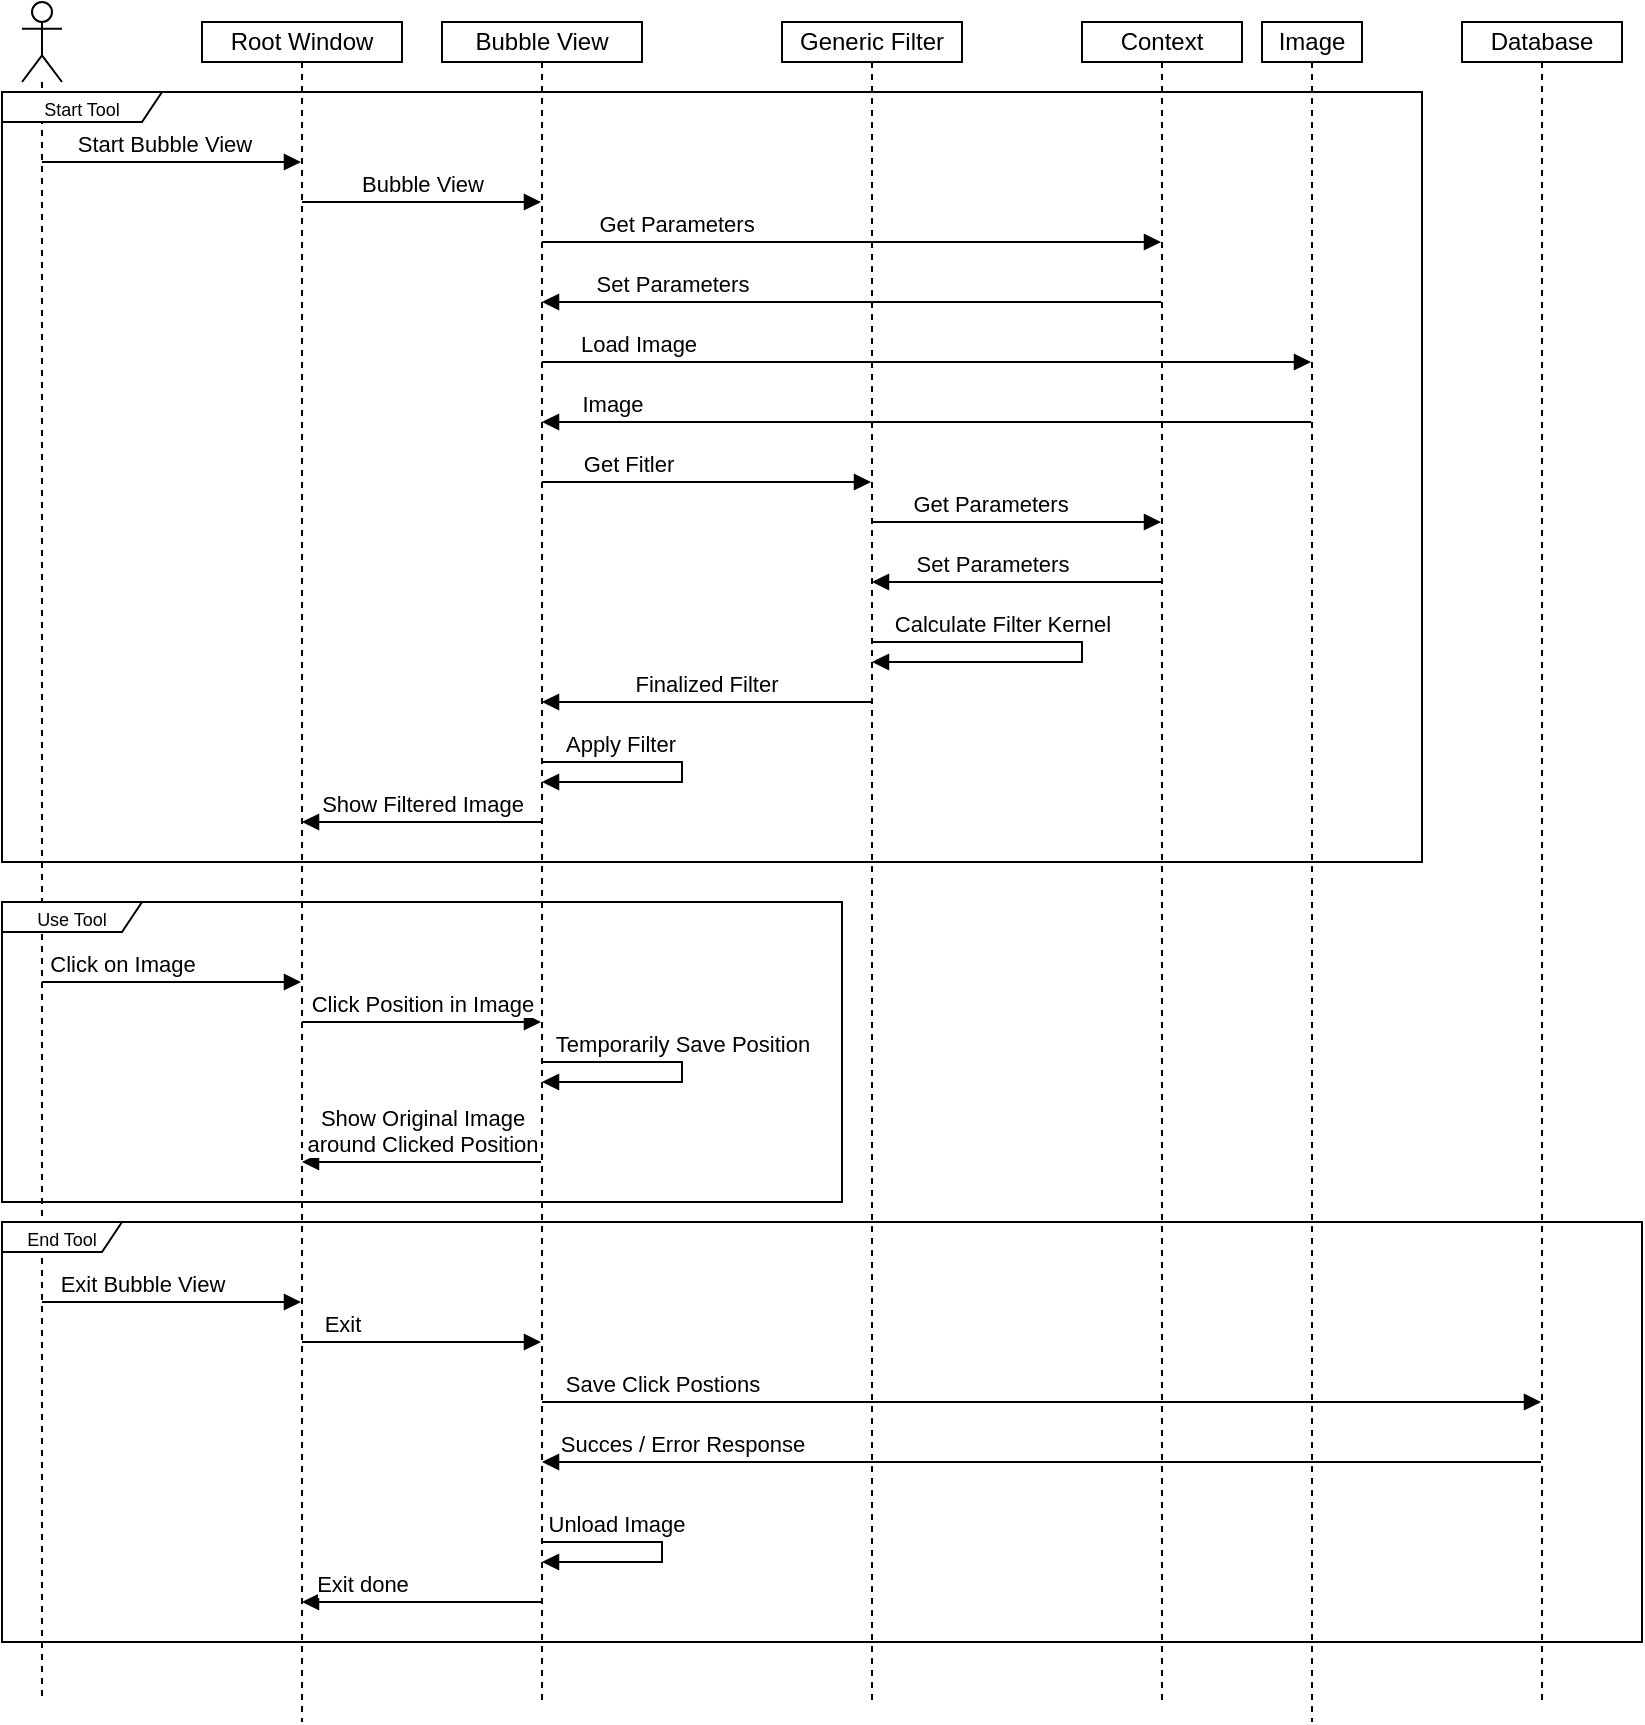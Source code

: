 <mxfile version="15.7.1" type="device"><diagram id="kgpKYQtTHZ0yAKxKKP6v" name="Page-1"><mxGraphModel dx="2031" dy="1114" grid="1" gridSize="10" guides="1" tooltips="1" connect="1" arrows="1" fold="1" page="1" pageScale="1" pageWidth="850" pageHeight="1100" math="0" shadow="0"><root><mxCell id="0"/><mxCell id="1" parent="0"/><mxCell id="TTqXXiYDlgB3qTZxr-5M-2" value="" style="shape=umlLifeline;participant=umlActor;perimeter=lifelinePerimeter;whiteSpace=wrap;html=1;container=1;collapsible=0;recursiveResize=0;verticalAlign=top;spacingTop=36;outlineConnect=0;size=40;" parent="1" vertex="1"><mxGeometry x="100" y="40" width="20" height="850" as="geometry"/></mxCell><mxCell id="TTqXXiYDlgB3qTZxr-5M-3" value="Root Window" style="shape=umlLifeline;perimeter=lifelinePerimeter;whiteSpace=wrap;html=1;container=1;collapsible=0;recursiveResize=0;outlineConnect=0;size=20;" parent="1" vertex="1"><mxGeometry x="190" y="50" width="100" height="850" as="geometry"/></mxCell><mxCell id="TTqXXiYDlgB3qTZxr-5M-4" value="Bubble View" style="shape=umlLifeline;perimeter=lifelinePerimeter;whiteSpace=wrap;html=1;container=1;collapsible=0;recursiveResize=0;outlineConnect=0;size=20;" parent="1" vertex="1"><mxGeometry x="310" y="50" width="100" height="840" as="geometry"/></mxCell><mxCell id="TTqXXiYDlgB3qTZxr-5M-10" value="Generic Filter" style="shape=umlLifeline;perimeter=lifelinePerimeter;whiteSpace=wrap;html=1;container=1;collapsible=0;recursiveResize=0;outlineConnect=0;size=20;" parent="1" vertex="1"><mxGeometry x="480" y="50" width="90" height="840" as="geometry"/></mxCell><mxCell id="TTqXXiYDlgB3qTZxr-5M-13" value="Start Bubble View" style="html=1;verticalAlign=bottom;endArrow=block;rounded=0;edgeStyle=orthogonalEdgeStyle;" parent="1" source="TTqXXiYDlgB3qTZxr-5M-2" target="TTqXXiYDlgB3qTZxr-5M-3" edge="1"><mxGeometry x="-0.069" width="80" relative="1" as="geometry"><mxPoint x="370" y="90" as="sourcePoint"/><mxPoint x="450" y="90" as="targetPoint"/><Array as="points"><mxPoint x="180" y="120"/><mxPoint x="180" y="120"/></Array><mxPoint as="offset"/></mxGeometry></mxCell><mxCell id="TTqXXiYDlgB3qTZxr-5M-14" value="Bubble View" style="html=1;verticalAlign=bottom;endArrow=block;rounded=0;edgeStyle=orthogonalEdgeStyle;" parent="1" source="TTqXXiYDlgB3qTZxr-5M-3" target="TTqXXiYDlgB3qTZxr-5M-4" edge="1"><mxGeometry width="80" relative="1" as="geometry"><mxPoint x="370" y="90" as="sourcePoint"/><mxPoint x="450" y="90" as="targetPoint"/><Array as="points"><mxPoint x="300" y="140"/><mxPoint x="300" y="140"/></Array></mxGeometry></mxCell><mxCell id="TTqXXiYDlgB3qTZxr-5M-15" value="Get Parameters" style="html=1;verticalAlign=bottom;endArrow=block;rounded=0;edgeStyle=orthogonalEdgeStyle;" parent="1" source="TTqXXiYDlgB3qTZxr-5M-4" target="TTqXXiYDlgB3qTZxr-5M-16" edge="1"><mxGeometry x="-0.57" width="80" relative="1" as="geometry"><mxPoint x="370" y="90" as="sourcePoint"/><mxPoint x="780" y="210" as="targetPoint"/><Array as="points"><mxPoint x="430" y="160"/><mxPoint x="430" y="160"/></Array><mxPoint as="offset"/></mxGeometry></mxCell><mxCell id="TTqXXiYDlgB3qTZxr-5M-16" value="Context" style="shape=umlLifeline;perimeter=lifelinePerimeter;whiteSpace=wrap;html=1;container=1;collapsible=0;recursiveResize=0;outlineConnect=0;size=20;" parent="1" vertex="1"><mxGeometry x="630" y="50" width="80" height="840" as="geometry"/></mxCell><mxCell id="TTqXXiYDlgB3qTZxr-5M-17" value="Image" style="shape=umlLifeline;perimeter=lifelinePerimeter;whiteSpace=wrap;html=1;container=1;collapsible=0;recursiveResize=0;outlineConnect=0;size=20;" parent="1" vertex="1"><mxGeometry x="720" y="50" width="50" height="850" as="geometry"/></mxCell><mxCell id="TTqXXiYDlgB3qTZxr-5M-19" value="Set Parameters" style="html=1;verticalAlign=bottom;endArrow=block;rounded=0;edgeStyle=orthogonalEdgeStyle;" parent="1" source="TTqXXiYDlgB3qTZxr-5M-16" target="TTqXXiYDlgB3qTZxr-5M-4" edge="1"><mxGeometry x="0.588" width="80" relative="1" as="geometry"><mxPoint x="370" y="240" as="sourcePoint"/><mxPoint x="450" y="240" as="targetPoint"/><Array as="points"><mxPoint x="480" y="190"/><mxPoint x="480" y="190"/></Array><mxPoint x="1" as="offset"/></mxGeometry></mxCell><mxCell id="TTqXXiYDlgB3qTZxr-5M-20" value="Load Image" style="html=1;verticalAlign=bottom;endArrow=block;rounded=0;edgeStyle=orthogonalEdgeStyle;" parent="1" source="TTqXXiYDlgB3qTZxr-5M-4" target="TTqXXiYDlgB3qTZxr-5M-17" edge="1"><mxGeometry x="-0.753" width="80" relative="1" as="geometry"><mxPoint x="370" y="240" as="sourcePoint"/><mxPoint x="450" y="240" as="targetPoint"/><Array as="points"><mxPoint x="520" y="220"/><mxPoint x="520" y="220"/></Array><mxPoint as="offset"/></mxGeometry></mxCell><mxCell id="TTqXXiYDlgB3qTZxr-5M-21" value="Image" style="html=1;verticalAlign=bottom;endArrow=block;rounded=0;edgeStyle=orthogonalEdgeStyle;" parent="1" source="TTqXXiYDlgB3qTZxr-5M-17" target="TTqXXiYDlgB3qTZxr-5M-4" edge="1"><mxGeometry x="0.818" width="80" relative="1" as="geometry"><mxPoint x="370" y="240" as="sourcePoint"/><mxPoint x="450" y="240" as="targetPoint"/><Array as="points"><mxPoint x="530" y="250"/><mxPoint x="530" y="250"/></Array><mxPoint as="offset"/></mxGeometry></mxCell><mxCell id="TTqXXiYDlgB3qTZxr-5M-22" value="Get Fitler" style="html=1;verticalAlign=bottom;endArrow=block;rounded=0;edgeStyle=orthogonalEdgeStyle;" parent="1" source="TTqXXiYDlgB3qTZxr-5M-4" target="TTqXXiYDlgB3qTZxr-5M-10" edge="1"><mxGeometry x="-0.492" width="80" relative="1" as="geometry"><mxPoint x="370" y="240" as="sourcePoint"/><mxPoint x="450" y="240" as="targetPoint"/><Array as="points"><mxPoint x="420" y="280"/><mxPoint x="420" y="280"/></Array><mxPoint x="1" as="offset"/></mxGeometry></mxCell><mxCell id="TTqXXiYDlgB3qTZxr-5M-23" value="Get Parameters" style="html=1;verticalAlign=bottom;endArrow=block;rounded=0;edgeStyle=orthogonalEdgeStyle;" parent="1" source="TTqXXiYDlgB3qTZxr-5M-10" target="TTqXXiYDlgB3qTZxr-5M-16" edge="1"><mxGeometry x="-0.192" width="80" relative="1" as="geometry"><mxPoint x="370" y="240" as="sourcePoint"/><mxPoint x="450" y="240" as="targetPoint"/><Array as="points"><mxPoint x="600" y="300"/><mxPoint x="600" y="300"/></Array><mxPoint as="offset"/></mxGeometry></mxCell><mxCell id="TTqXXiYDlgB3qTZxr-5M-24" value="Set Parameters" style="html=1;verticalAlign=bottom;endArrow=block;rounded=0;edgeStyle=orthogonalEdgeStyle;" parent="1" source="TTqXXiYDlgB3qTZxr-5M-16" target="TTqXXiYDlgB3qTZxr-5M-10" edge="1"><mxGeometry x="0.192" width="80" relative="1" as="geometry"><mxPoint x="669" y="312" as="sourcePoint"/><mxPoint x="530" y="300" as="targetPoint"/><Array as="points"><mxPoint x="600" y="330"/><mxPoint x="600" y="330"/></Array><mxPoint x="1" as="offset"/></mxGeometry></mxCell><mxCell id="TTqXXiYDlgB3qTZxr-5M-25" value="Calculate Filter Kernel" style="html=1;verticalAlign=bottom;endArrow=block;rounded=0;edgeStyle=orthogonalEdgeStyle;" parent="1" source="TTqXXiYDlgB3qTZxr-5M-10" target="TTqXXiYDlgB3qTZxr-5M-10" edge="1"><mxGeometry x="-0.408" width="80" relative="1" as="geometry"><mxPoint x="370" y="240" as="sourcePoint"/><mxPoint x="450" y="240" as="targetPoint"/><Array as="points"><mxPoint x="630" y="360"/><mxPoint x="570" y="370"/></Array><mxPoint as="offset"/></mxGeometry></mxCell><mxCell id="TTqXXiYDlgB3qTZxr-5M-27" value="Finalized Filter" style="html=1;verticalAlign=bottom;endArrow=block;rounded=0;edgeStyle=orthogonalEdgeStyle;" parent="1" source="TTqXXiYDlgB3qTZxr-5M-10" target="TTqXXiYDlgB3qTZxr-5M-4" edge="1"><mxGeometry width="80" relative="1" as="geometry"><mxPoint x="370" y="340" as="sourcePoint"/><mxPoint x="450" y="340" as="targetPoint"/><Array as="points"><mxPoint x="420" y="390"/><mxPoint x="420" y="390"/></Array></mxGeometry></mxCell><mxCell id="TTqXXiYDlgB3qTZxr-5M-28" value="Apply Filter" style="html=1;verticalAlign=bottom;endArrow=block;rounded=0;edgeStyle=orthogonalEdgeStyle;" parent="1" source="TTqXXiYDlgB3qTZxr-5M-4" target="TTqXXiYDlgB3qTZxr-5M-4" edge="1"><mxGeometry x="-0.497" width="80" relative="1" as="geometry"><mxPoint x="370" y="340" as="sourcePoint"/><mxPoint x="450" y="340" as="targetPoint"/><Array as="points"><mxPoint x="430" y="420"/><mxPoint x="430" y="430"/></Array><mxPoint x="1" as="offset"/></mxGeometry></mxCell><mxCell id="TTqXXiYDlgB3qTZxr-5M-29" value="Show Filtered Image" style="html=1;verticalAlign=bottom;endArrow=block;rounded=0;edgeStyle=orthogonalEdgeStyle;" parent="1" source="TTqXXiYDlgB3qTZxr-5M-4" target="TTqXXiYDlgB3qTZxr-5M-3" edge="1"><mxGeometry width="80" relative="1" as="geometry"><mxPoint x="380" y="210" as="sourcePoint"/><mxPoint x="460" y="210" as="targetPoint"/><Array as="points"><mxPoint x="300" y="450"/><mxPoint x="300" y="450"/></Array></mxGeometry></mxCell><mxCell id="TTqXXiYDlgB3qTZxr-5M-31" value="Click on Image" style="html=1;verticalAlign=bottom;endArrow=block;rounded=0;edgeStyle=orthogonalEdgeStyle;" parent="1" source="TTqXXiYDlgB3qTZxr-5M-2" target="TTqXXiYDlgB3qTZxr-5M-3" edge="1"><mxGeometry x="-0.382" width="80" relative="1" as="geometry"><mxPoint x="210" y="770" as="sourcePoint"/><mxPoint x="230" y="540" as="targetPoint"/><Array as="points"><mxPoint x="180" y="530"/><mxPoint x="180" y="530"/></Array><mxPoint as="offset"/></mxGeometry></mxCell><mxCell id="TTqXXiYDlgB3qTZxr-5M-32" value="Click Position in Image" style="html=1;verticalAlign=bottom;endArrow=block;rounded=0;edgeStyle=orthogonalEdgeStyle;" parent="1" source="TTqXXiYDlgB3qTZxr-5M-3" target="TTqXXiYDlgB3qTZxr-5M-4" edge="1"><mxGeometry x="0.005" width="80" relative="1" as="geometry"><mxPoint x="210" y="530" as="sourcePoint"/><mxPoint x="290" y="530" as="targetPoint"/><Array as="points"><mxPoint x="300" y="550"/><mxPoint x="300" y="550"/></Array><mxPoint as="offset"/></mxGeometry></mxCell><mxCell id="TTqXXiYDlgB3qTZxr-5M-33" value="&lt;font style=&quot;font-size: 11px&quot;&gt;Temporarily Save Position&lt;/font&gt;" style="html=1;verticalAlign=bottom;endArrow=block;rounded=0;edgeStyle=orthogonalEdgeStyle;" parent="1" source="TTqXXiYDlgB3qTZxr-5M-4" target="TTqXXiYDlgB3qTZxr-5M-4" edge="1"><mxGeometry x="-0.067" width="80" relative="1" as="geometry"><mxPoint x="210" y="530" as="sourcePoint"/><mxPoint x="290" y="530" as="targetPoint"/><Array as="points"><mxPoint x="430" y="570"/><mxPoint x="430" y="580"/></Array><mxPoint as="offset"/></mxGeometry></mxCell><mxCell id="TTqXXiYDlgB3qTZxr-5M-30" value="&lt;font style=&quot;font-size: 9px&quot;&gt;Start Tool&lt;/font&gt;" style="shape=umlFrame;whiteSpace=wrap;html=1;width=80;height=15;" parent="1" vertex="1"><mxGeometry x="90" y="85" width="710" height="385" as="geometry"/></mxCell><mxCell id="TTqXXiYDlgB3qTZxr-5M-34" value="Show Original Image&lt;br&gt;around Clicked Position" style="html=1;verticalAlign=bottom;endArrow=block;rounded=0;edgeStyle=orthogonalEdgeStyle;" parent="1" source="TTqXXiYDlgB3qTZxr-5M-4" target="TTqXXiYDlgB3qTZxr-5M-3" edge="1"><mxGeometry width="80" relative="1" as="geometry"><mxPoint x="250" y="510" as="sourcePoint"/><mxPoint x="330" y="510" as="targetPoint"/><Array as="points"><mxPoint x="300" y="620"/><mxPoint x="300" y="620"/></Array></mxGeometry></mxCell><mxCell id="TTqXXiYDlgB3qTZxr-5M-35" value="&lt;font style=&quot;font-size: 9px&quot;&gt;Use Tool&lt;/font&gt;" style="shape=umlFrame;whiteSpace=wrap;html=1;width=70;height=15;" parent="1" vertex="1"><mxGeometry x="90" y="490" width="420" height="150" as="geometry"/></mxCell><mxCell id="TTqXXiYDlgB3qTZxr-5M-36" value="Exit" style="html=1;verticalAlign=bottom;endArrow=block;rounded=0;edgeStyle=orthogonalEdgeStyle;" parent="1" source="TTqXXiYDlgB3qTZxr-5M-3" target="TTqXXiYDlgB3qTZxr-5M-4" edge="1"><mxGeometry x="-0.663" width="80" relative="1" as="geometry"><mxPoint x="250" y="620" as="sourcePoint"/><mxPoint x="330" y="620" as="targetPoint"/><Array as="points"><mxPoint x="300" y="710"/><mxPoint x="300" y="710"/></Array><mxPoint as="offset"/></mxGeometry></mxCell><mxCell id="TTqXXiYDlgB3qTZxr-5M-37" value="Exit Bubble View" style="html=1;verticalAlign=bottom;endArrow=block;rounded=0;edgeStyle=orthogonalEdgeStyle;" parent="1" source="TTqXXiYDlgB3qTZxr-5M-2" target="TTqXXiYDlgB3qTZxr-5M-3" edge="1"><mxGeometry x="-0.226" width="80" relative="1" as="geometry"><mxPoint x="250" y="620" as="sourcePoint"/><mxPoint x="250" y="685" as="targetPoint"/><Array as="points"><mxPoint x="180" y="690"/><mxPoint x="180" y="690"/></Array><mxPoint as="offset"/></mxGeometry></mxCell><mxCell id="TTqXXiYDlgB3qTZxr-5M-38" value="Save Click Postions" style="html=1;verticalAlign=bottom;endArrow=block;rounded=0;edgeStyle=orthogonalEdgeStyle;" parent="1" source="TTqXXiYDlgB3qTZxr-5M-4" target="TTqXXiYDlgB3qTZxr-5M-39" edge="1"><mxGeometry x="-0.759" width="80" relative="1" as="geometry"><mxPoint x="250" y="480" as="sourcePoint"/><mxPoint x="870" y="800" as="targetPoint"/><Array as="points"><mxPoint x="480" y="740"/><mxPoint x="480" y="740"/></Array><mxPoint as="offset"/></mxGeometry></mxCell><mxCell id="TTqXXiYDlgB3qTZxr-5M-39" value="Database" style="shape=umlLifeline;perimeter=lifelinePerimeter;whiteSpace=wrap;html=1;container=1;collapsible=0;recursiveResize=0;outlineConnect=0;size=20;" parent="1" vertex="1"><mxGeometry x="820" y="50" width="80" height="840" as="geometry"/></mxCell><mxCell id="TTqXXiYDlgB3qTZxr-5M-40" value="Succes / Error Response" style="html=1;verticalAlign=bottom;endArrow=block;rounded=0;edgeStyle=orthogonalEdgeStyle;" parent="1" source="TTqXXiYDlgB3qTZxr-5M-39" target="TTqXXiYDlgB3qTZxr-5M-4" edge="1"><mxGeometry x="0.719" width="80" relative="1" as="geometry"><mxPoint x="250" y="620" as="sourcePoint"/><mxPoint x="330" y="620" as="targetPoint"/><Array as="points"><mxPoint x="610" y="770"/><mxPoint x="610" y="770"/></Array><mxPoint as="offset"/></mxGeometry></mxCell><mxCell id="TTqXXiYDlgB3qTZxr-5M-41" value="Unload Image" style="html=1;verticalAlign=bottom;endArrow=block;rounded=0;edgeStyle=orthogonalEdgeStyle;" parent="1" source="TTqXXiYDlgB3qTZxr-5M-4" target="TTqXXiYDlgB3qTZxr-5M-4" edge="1"><mxGeometry x="-0.427" width="80" relative="1" as="geometry"><mxPoint x="240" y="810" as="sourcePoint"/><mxPoint x="320" y="770" as="targetPoint"/><Array as="points"><mxPoint x="420" y="810"/><mxPoint x="420" y="820"/></Array><mxPoint as="offset"/></mxGeometry></mxCell><mxCell id="TTqXXiYDlgB3qTZxr-5M-42" value="Exit done" style="html=1;verticalAlign=bottom;endArrow=block;rounded=0;edgeStyle=orthogonalEdgeStyle;" parent="1" source="TTqXXiYDlgB3qTZxr-5M-4" target="TTqXXiYDlgB3qTZxr-5M-3" edge="1"><mxGeometry x="0.495" width="80" relative="1" as="geometry"><mxPoint x="240" y="770" as="sourcePoint"/><mxPoint x="320" y="770" as="targetPoint"/><Array as="points"><mxPoint x="300" y="840"/><mxPoint x="300" y="840"/></Array><mxPoint as="offset"/></mxGeometry></mxCell><mxCell id="TTqXXiYDlgB3qTZxr-5M-43" value="&lt;font style=&quot;font-size: 9px&quot;&gt;End Tool&lt;/font&gt;" style="shape=umlFrame;whiteSpace=wrap;html=1;width=60;height=15;" parent="1" vertex="1"><mxGeometry x="90" y="650" width="820" height="210" as="geometry"/></mxCell></root></mxGraphModel></diagram></mxfile>